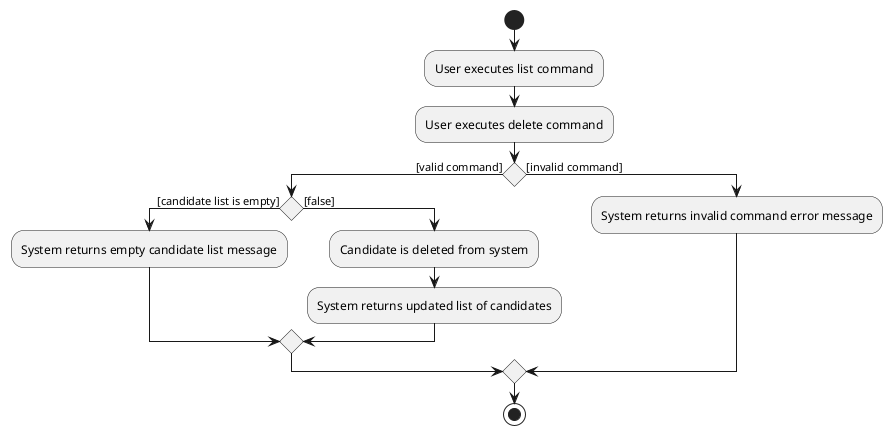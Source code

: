 @startuml
'https://plantuml.com/activity-diagram-beta

start
:User executes list command;
:User executes delete command;
if () then ([valid command])
if () then ([candidate list is empty])
:System returns empty candidate list message;
else ([false])
:Candidate is deleted from system;
:System returns updated list of candidates;
endif
else ([invalid command])
:System returns invalid command error message;
endif

stop

@enduml
